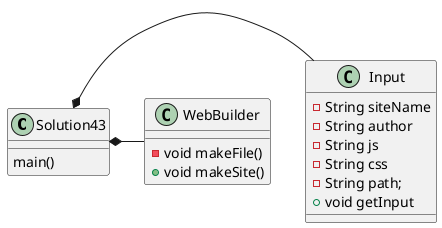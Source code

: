 @startuml
'https://plantuml.com/class-diagram
Solution43 *- Input
Solution43 *- WebBuilder

class Solution43 {
main()
}

class Input {
-String siteName
-String author
-String js
-String css
-String path;
+void getInput
}
class WebBuilder {
-void makeFile()
+void makeSite()
}

@enduml